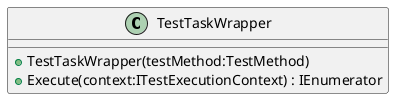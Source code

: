 @startuml
class TestTaskWrapper {
    + TestTaskWrapper(testMethod:TestMethod)
    + Execute(context:ITestExecutionContext) : IEnumerator
}
@enduml
